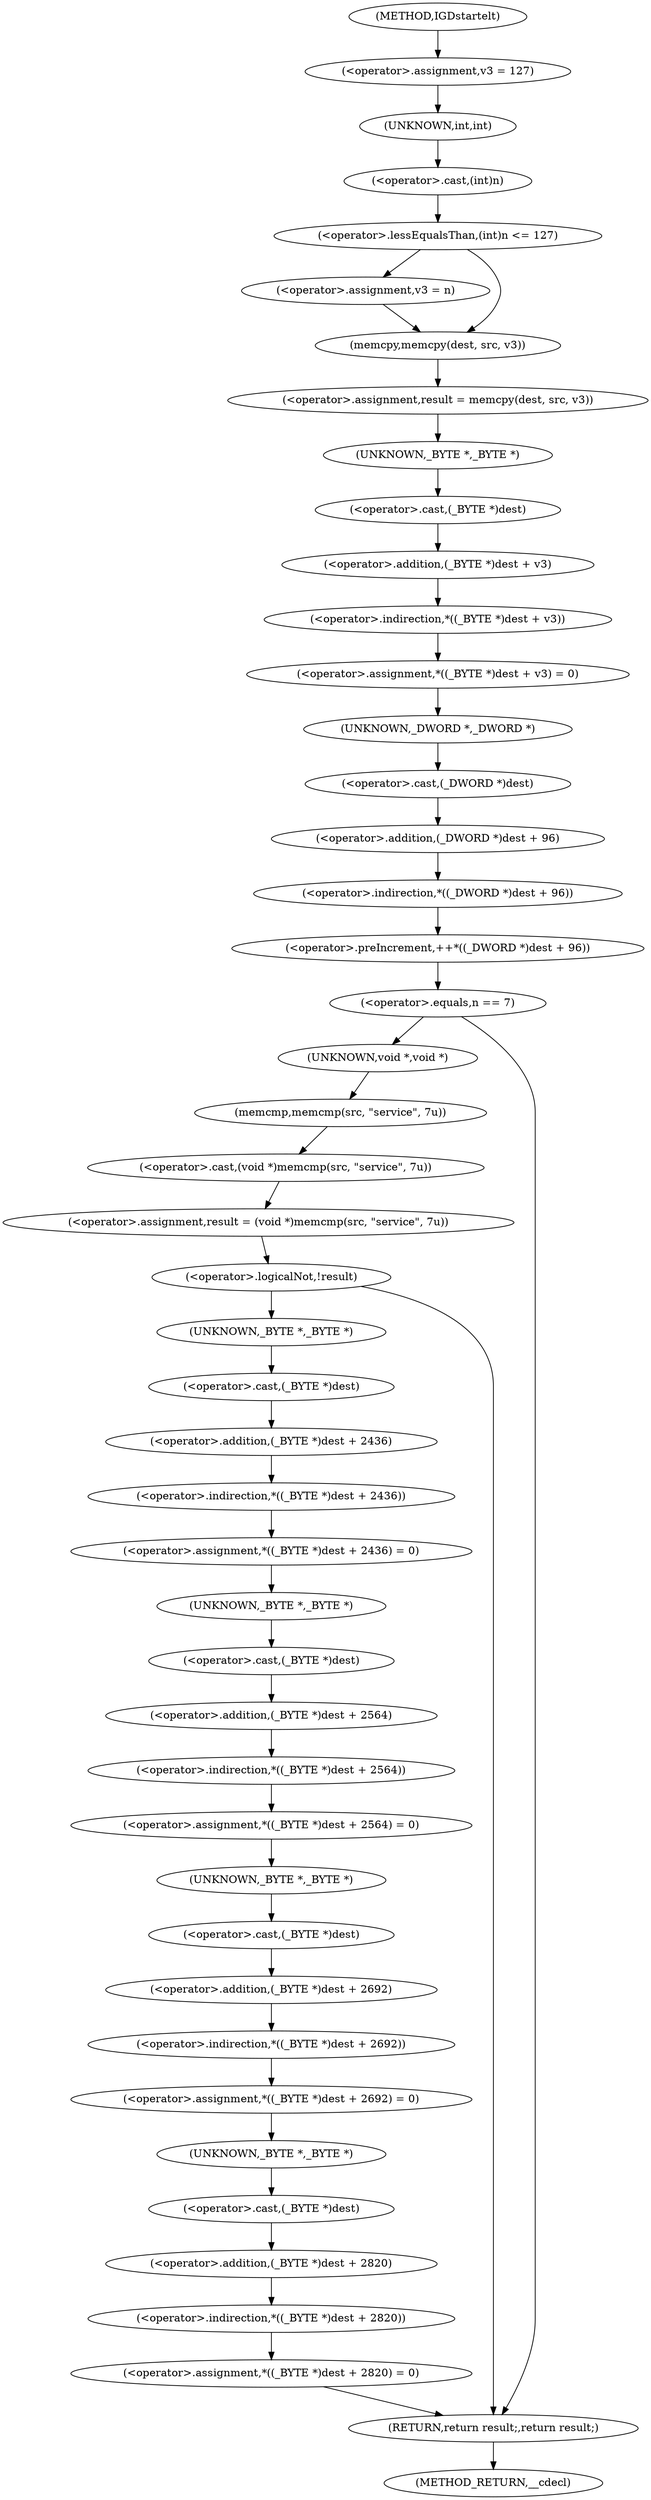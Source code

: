digraph IGDstartelt {  
"1000110" [label = "(<operator>.assignment,v3 = 127)" ]
"1000114" [label = "(<operator>.lessEqualsThan,(int)n <= 127)" ]
"1000115" [label = "(<operator>.cast,(int)n)" ]
"1000116" [label = "(UNKNOWN,int,int)" ]
"1000119" [label = "(<operator>.assignment,v3 = n)" ]
"1000122" [label = "(<operator>.assignment,result = memcpy(dest, src, v3))" ]
"1000124" [label = "(memcpy,memcpy(dest, src, v3))" ]
"1000128" [label = "(<operator>.assignment,*((_BYTE *)dest + v3) = 0)" ]
"1000129" [label = "(<operator>.indirection,*((_BYTE *)dest + v3))" ]
"1000130" [label = "(<operator>.addition,(_BYTE *)dest + v3)" ]
"1000131" [label = "(<operator>.cast,(_BYTE *)dest)" ]
"1000132" [label = "(UNKNOWN,_BYTE *,_BYTE *)" ]
"1000136" [label = "(<operator>.preIncrement,++*((_DWORD *)dest + 96))" ]
"1000137" [label = "(<operator>.indirection,*((_DWORD *)dest + 96))" ]
"1000138" [label = "(<operator>.addition,(_DWORD *)dest + 96)" ]
"1000139" [label = "(<operator>.cast,(_DWORD *)dest)" ]
"1000140" [label = "(UNKNOWN,_DWORD *,_DWORD *)" ]
"1000144" [label = "(<operator>.equals,n == 7)" ]
"1000148" [label = "(<operator>.assignment,result = (void *)memcmp(src, \"service\", 7u))" ]
"1000150" [label = "(<operator>.cast,(void *)memcmp(src, \"service\", 7u))" ]
"1000151" [label = "(UNKNOWN,void *,void *)" ]
"1000152" [label = "(memcmp,memcmp(src, \"service\", 7u))" ]
"1000157" [label = "(<operator>.logicalNot,!result)" ]
"1000160" [label = "(<operator>.assignment,*((_BYTE *)dest + 2436) = 0)" ]
"1000161" [label = "(<operator>.indirection,*((_BYTE *)dest + 2436))" ]
"1000162" [label = "(<operator>.addition,(_BYTE *)dest + 2436)" ]
"1000163" [label = "(<operator>.cast,(_BYTE *)dest)" ]
"1000164" [label = "(UNKNOWN,_BYTE *,_BYTE *)" ]
"1000168" [label = "(<operator>.assignment,*((_BYTE *)dest + 2564) = 0)" ]
"1000169" [label = "(<operator>.indirection,*((_BYTE *)dest + 2564))" ]
"1000170" [label = "(<operator>.addition,(_BYTE *)dest + 2564)" ]
"1000171" [label = "(<operator>.cast,(_BYTE *)dest)" ]
"1000172" [label = "(UNKNOWN,_BYTE *,_BYTE *)" ]
"1000176" [label = "(<operator>.assignment,*((_BYTE *)dest + 2692) = 0)" ]
"1000177" [label = "(<operator>.indirection,*((_BYTE *)dest + 2692))" ]
"1000178" [label = "(<operator>.addition,(_BYTE *)dest + 2692)" ]
"1000179" [label = "(<operator>.cast,(_BYTE *)dest)" ]
"1000180" [label = "(UNKNOWN,_BYTE *,_BYTE *)" ]
"1000184" [label = "(<operator>.assignment,*((_BYTE *)dest + 2820) = 0)" ]
"1000185" [label = "(<operator>.indirection,*((_BYTE *)dest + 2820))" ]
"1000186" [label = "(<operator>.addition,(_BYTE *)dest + 2820)" ]
"1000187" [label = "(<operator>.cast,(_BYTE *)dest)" ]
"1000188" [label = "(UNKNOWN,_BYTE *,_BYTE *)" ]
"1000192" [label = "(RETURN,return result;,return result;)" ]
"1000103" [label = "(METHOD,IGDstartelt)" ]
"1000194" [label = "(METHOD_RETURN,__cdecl)" ]
  "1000110" -> "1000116" 
  "1000114" -> "1000119" 
  "1000114" -> "1000124" 
  "1000115" -> "1000114" 
  "1000116" -> "1000115" 
  "1000119" -> "1000124" 
  "1000122" -> "1000132" 
  "1000124" -> "1000122" 
  "1000128" -> "1000140" 
  "1000129" -> "1000128" 
  "1000130" -> "1000129" 
  "1000131" -> "1000130" 
  "1000132" -> "1000131" 
  "1000136" -> "1000144" 
  "1000137" -> "1000136" 
  "1000138" -> "1000137" 
  "1000139" -> "1000138" 
  "1000140" -> "1000139" 
  "1000144" -> "1000151" 
  "1000144" -> "1000192" 
  "1000148" -> "1000157" 
  "1000150" -> "1000148" 
  "1000151" -> "1000152" 
  "1000152" -> "1000150" 
  "1000157" -> "1000164" 
  "1000157" -> "1000192" 
  "1000160" -> "1000172" 
  "1000161" -> "1000160" 
  "1000162" -> "1000161" 
  "1000163" -> "1000162" 
  "1000164" -> "1000163" 
  "1000168" -> "1000180" 
  "1000169" -> "1000168" 
  "1000170" -> "1000169" 
  "1000171" -> "1000170" 
  "1000172" -> "1000171" 
  "1000176" -> "1000188" 
  "1000177" -> "1000176" 
  "1000178" -> "1000177" 
  "1000179" -> "1000178" 
  "1000180" -> "1000179" 
  "1000184" -> "1000192" 
  "1000185" -> "1000184" 
  "1000186" -> "1000185" 
  "1000187" -> "1000186" 
  "1000188" -> "1000187" 
  "1000192" -> "1000194" 
  "1000103" -> "1000110" 
}
